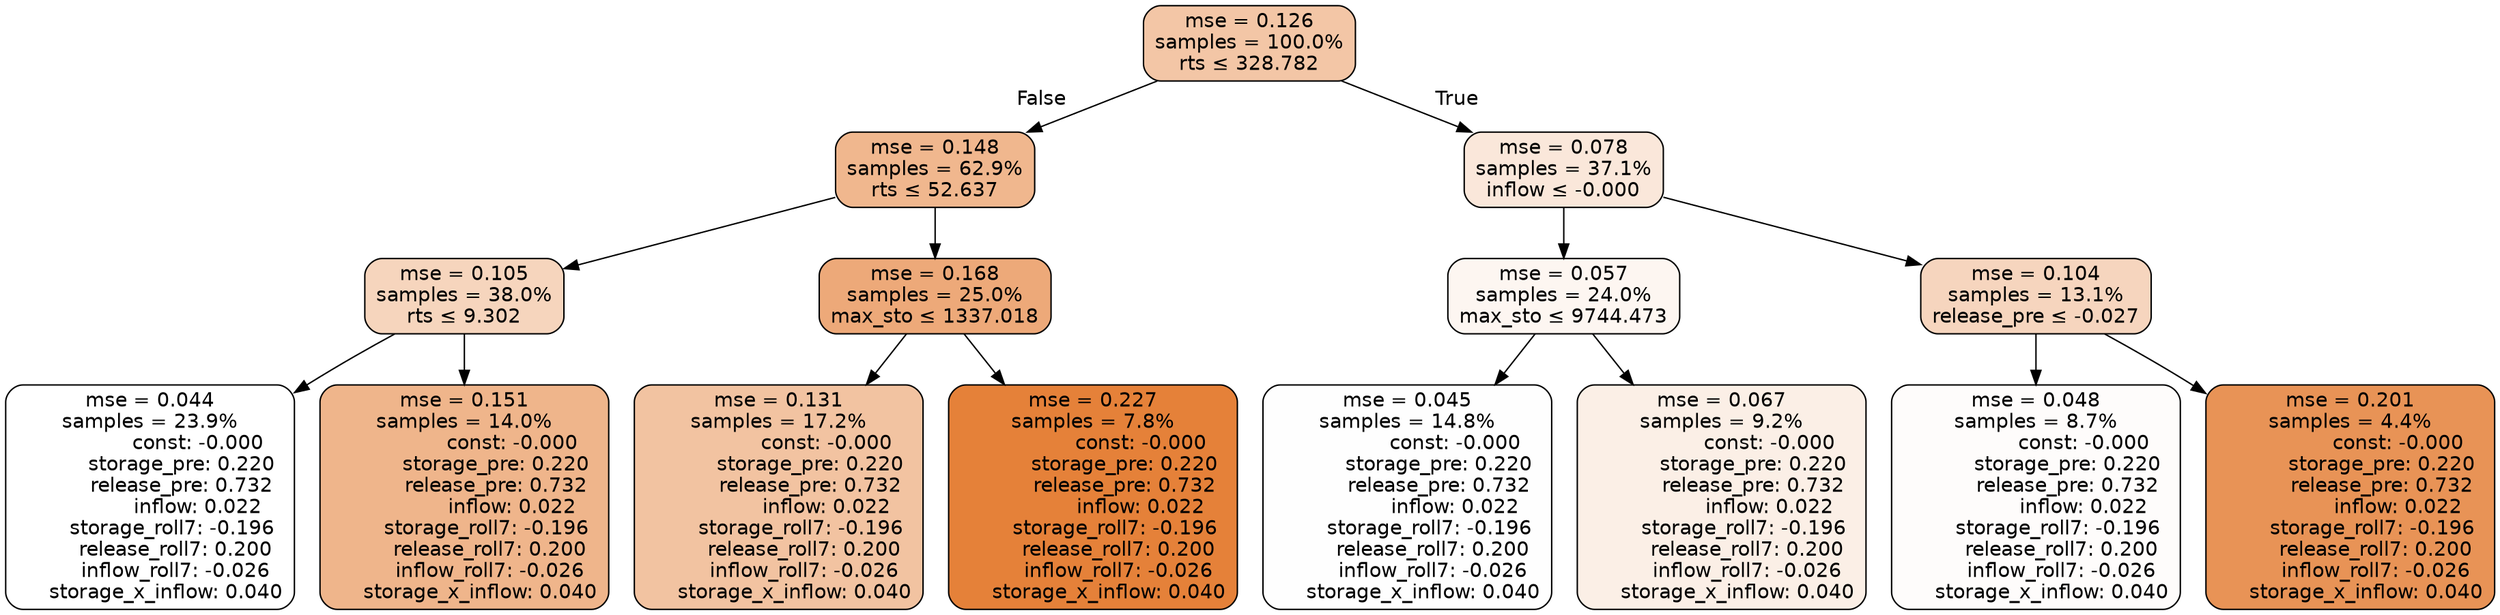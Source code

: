 digraph tree {
node [shape=rectangle, style="filled, rounded", color="black", fontname=helvetica] ;
edge [fontname=helvetica] ;
	"0" [label="mse = 0.126
samples = 100.0%
rts &le; 328.782", fillcolor="#f3c6a6"]
	"1" [label="mse = 0.148
samples = 62.9%
rts &le; 52.637", fillcolor="#f0b78e"]
	"2" [label="mse = 0.105
samples = 38.0%
rts &le; 9.302", fillcolor="#f6d5bd"]
	"3" [label="mse = 0.044
samples = 23.9%
               const: -0.000
          storage_pre: 0.220
          release_pre: 0.732
               inflow: 0.022
       storage_roll7: -0.196
        release_roll7: 0.200
        inflow_roll7: -0.026
     storage_x_inflow: 0.040", fillcolor="#ffffff"]
	"4" [label="mse = 0.151
samples = 14.0%
               const: -0.000
          storage_pre: 0.220
          release_pre: 0.732
               inflow: 0.022
       storage_roll7: -0.196
        release_roll7: 0.200
        inflow_roll7: -0.026
     storage_x_inflow: 0.040", fillcolor="#efb58b"]
	"5" [label="mse = 0.168
samples = 25.0%
max_sto &le; 1337.018", fillcolor="#eda979"]
	"6" [label="mse = 0.131
samples = 17.2%
               const: -0.000
          storage_pre: 0.220
          release_pre: 0.732
               inflow: 0.022
       storage_roll7: -0.196
        release_roll7: 0.200
        inflow_roll7: -0.026
     storage_x_inflow: 0.040", fillcolor="#f2c3a1"]
	"7" [label="mse = 0.227
samples = 7.8%
               const: -0.000
          storage_pre: 0.220
          release_pre: 0.732
               inflow: 0.022
       storage_roll7: -0.196
        release_roll7: 0.200
        inflow_roll7: -0.026
     storage_x_inflow: 0.040", fillcolor="#e58139"]
	"8" [label="mse = 0.078
samples = 37.1%
inflow &le; -0.000", fillcolor="#fae7da"]
	"9" [label="mse = 0.057
samples = 24.0%
max_sto &le; 9744.473", fillcolor="#fdf6f1"]
	"10" [label="mse = 0.045
samples = 14.8%
               const: -0.000
          storage_pre: 0.220
          release_pre: 0.732
               inflow: 0.022
       storage_roll7: -0.196
        release_roll7: 0.200
        inflow_roll7: -0.026
     storage_x_inflow: 0.040", fillcolor="#fefefe"]
	"11" [label="mse = 0.067
samples = 9.2%
               const: -0.000
          storage_pre: 0.220
          release_pre: 0.732
               inflow: 0.022
       storage_roll7: -0.196
        release_roll7: 0.200
        inflow_roll7: -0.026
     storage_x_inflow: 0.040", fillcolor="#fbefe6"]
	"12" [label="mse = 0.104
samples = 13.1%
release_pre &le; -0.027", fillcolor="#f6d5be"]
	"13" [label="mse = 0.048
samples = 8.7%
               const: -0.000
          storage_pre: 0.220
          release_pre: 0.732
               inflow: 0.022
       storage_roll7: -0.196
        release_roll7: 0.200
        inflow_roll7: -0.026
     storage_x_inflow: 0.040", fillcolor="#fefcfb"]
	"14" [label="mse = 0.201
samples = 4.4%
               const: -0.000
          storage_pre: 0.220
          release_pre: 0.732
               inflow: 0.022
       storage_roll7: -0.196
        release_roll7: 0.200
        inflow_roll7: -0.026
     storage_x_inflow: 0.040", fillcolor="#e89356"]

	"0" -> "1" [labeldistance=2.5, labelangle=45, headlabel="False"]
	"1" -> "2"
	"2" -> "3"
	"2" -> "4"
	"1" -> "5"
	"5" -> "6"
	"5" -> "7"
	"0" -> "8" [labeldistance=2.5, labelangle=-45, headlabel="True"]
	"8" -> "9"
	"9" -> "10"
	"9" -> "11"
	"8" -> "12"
	"12" -> "13"
	"12" -> "14"
}